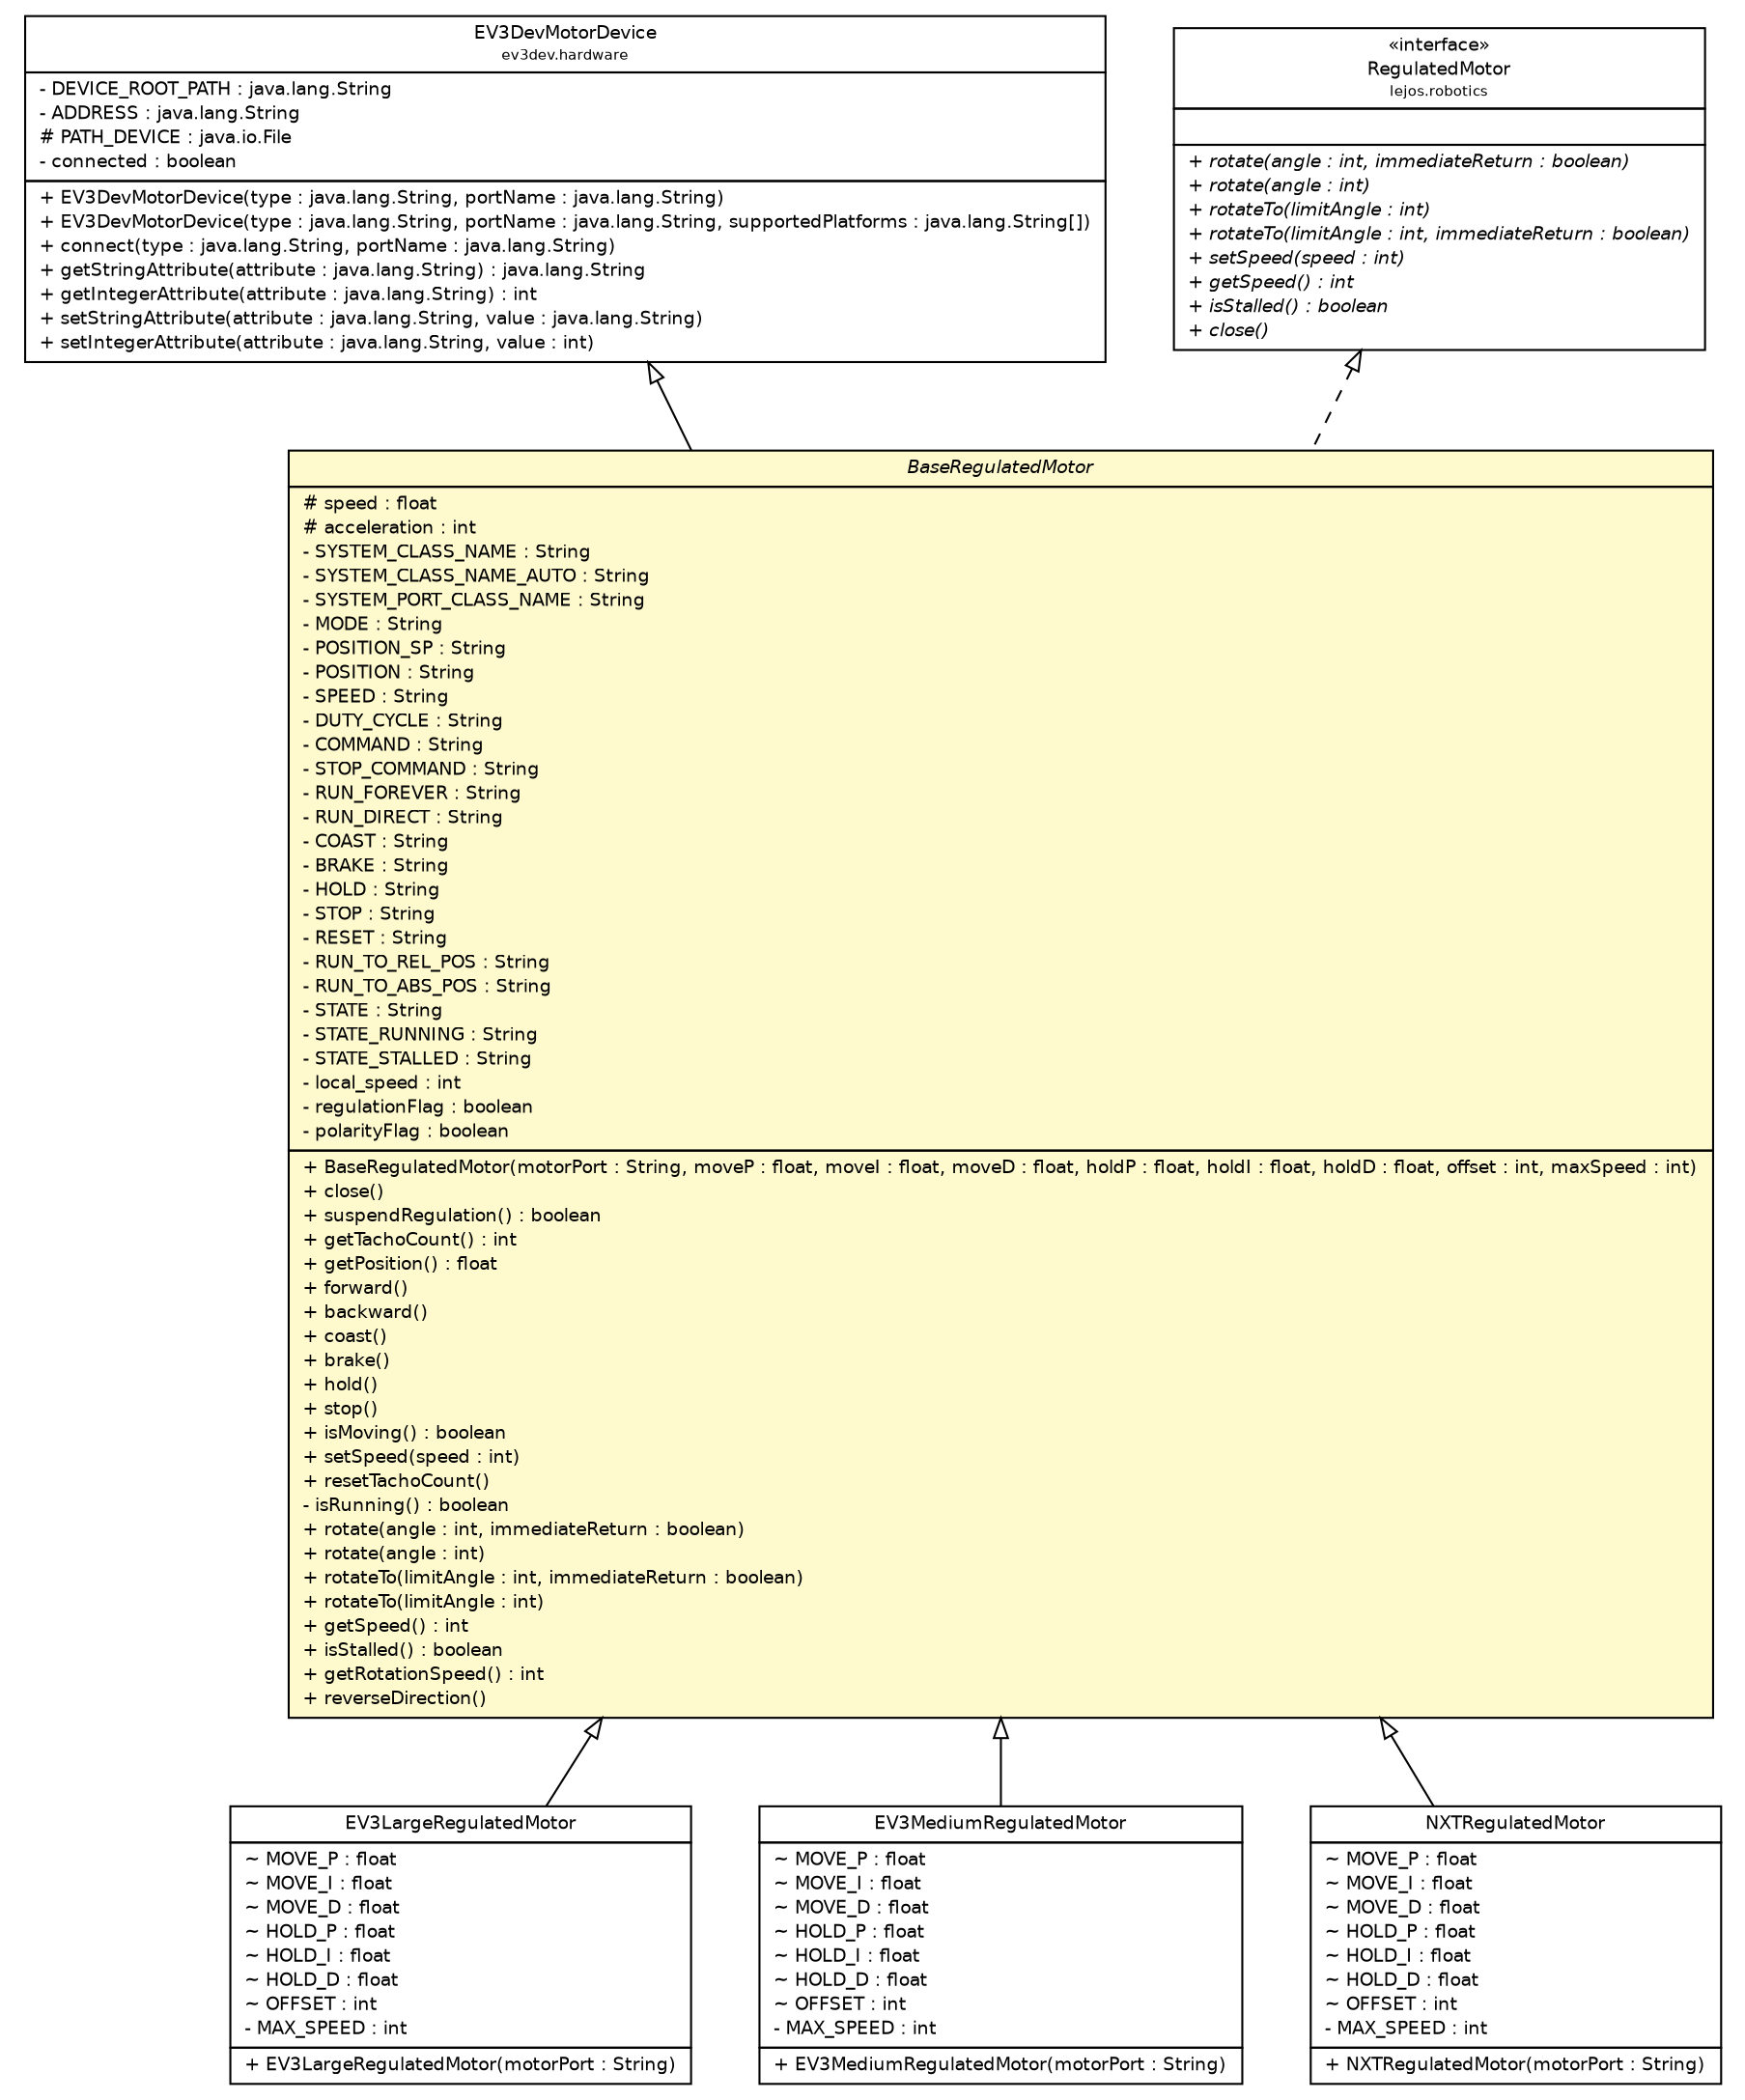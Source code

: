 #!/usr/local/bin/dot
#
# Class diagram 
# Generated by UMLGraph version R5_6-24-gf6e263 (http://www.umlgraph.org/)
#

digraph G {
	edge [fontname="Helvetica",fontsize=10,labelfontname="Helvetica",labelfontsize=10];
	node [fontname="Helvetica",fontsize=10,shape=plaintext];
	nodesep=0.25;
	ranksep=0.5;
	// ev3dev.hardware.EV3DevMotorDevice
	c1329 [label=<<table title="ev3dev.hardware.EV3DevMotorDevice" border="0" cellborder="1" cellspacing="0" cellpadding="2" port="p" href="../../EV3DevMotorDevice.html">
		<tr><td><table border="0" cellspacing="0" cellpadding="1">
<tr><td align="center" balign="center"> EV3DevMotorDevice </td></tr>
<tr><td align="center" balign="center"><font point-size="7.0"> ev3dev.hardware </font></td></tr>
		</table></td></tr>
		<tr><td><table border="0" cellspacing="0" cellpadding="1">
<tr><td align="left" balign="left"> - DEVICE_ROOT_PATH : java.lang.String </td></tr>
<tr><td align="left" balign="left"> - ADDRESS : java.lang.String </td></tr>
<tr><td align="left" balign="left"> # PATH_DEVICE : java.io.File </td></tr>
<tr><td align="left" balign="left"> - connected : boolean </td></tr>
		</table></td></tr>
		<tr><td><table border="0" cellspacing="0" cellpadding="1">
<tr><td align="left" balign="left"> + EV3DevMotorDevice(type : java.lang.String, portName : java.lang.String) </td></tr>
<tr><td align="left" balign="left"> + EV3DevMotorDevice(type : java.lang.String, portName : java.lang.String, supportedPlatforms : java.lang.String[]) </td></tr>
<tr><td align="left" balign="left"> + connect(type : java.lang.String, portName : java.lang.String) </td></tr>
<tr><td align="left" balign="left"> + getStringAttribute(attribute : java.lang.String) : java.lang.String </td></tr>
<tr><td align="left" balign="left"> + getIntegerAttribute(attribute : java.lang.String) : int </td></tr>
<tr><td align="left" balign="left"> + setStringAttribute(attribute : java.lang.String, value : java.lang.String) </td></tr>
<tr><td align="left" balign="left"> + setIntegerAttribute(attribute : java.lang.String, value : int) </td></tr>
		</table></td></tr>
		</table>>, URL="../../EV3DevMotorDevice.html", fontname="Helvetica", fontcolor="black", fontsize=9.0];
	// ev3dev.hardware.actuators.motors.BaseRegulatedMotor
	c1334 [label=<<table title="ev3dev.hardware.actuators.motors.BaseRegulatedMotor" border="0" cellborder="1" cellspacing="0" cellpadding="2" port="p" bgcolor="lemonChiffon" href="./BaseRegulatedMotor.html">
		<tr><td><table border="0" cellspacing="0" cellpadding="1">
<tr><td align="center" balign="center"><font face="Helvetica-Oblique"> BaseRegulatedMotor </font></td></tr>
		</table></td></tr>
		<tr><td><table border="0" cellspacing="0" cellpadding="1">
<tr><td align="left" balign="left"> # speed : float </td></tr>
<tr><td align="left" balign="left"> # acceleration : int </td></tr>
<tr><td align="left" balign="left"> - SYSTEM_CLASS_NAME : String </td></tr>
<tr><td align="left" balign="left"> - SYSTEM_CLASS_NAME_AUTO : String </td></tr>
<tr><td align="left" balign="left"> - SYSTEM_PORT_CLASS_NAME : String </td></tr>
<tr><td align="left" balign="left"> - MODE : String </td></tr>
<tr><td align="left" balign="left"> - POSITION_SP : String </td></tr>
<tr><td align="left" balign="left"> - POSITION : String </td></tr>
<tr><td align="left" balign="left"> - SPEED : String </td></tr>
<tr><td align="left" balign="left"> - DUTY_CYCLE : String </td></tr>
<tr><td align="left" balign="left"> - COMMAND : String </td></tr>
<tr><td align="left" balign="left"> - STOP_COMMAND : String </td></tr>
<tr><td align="left" balign="left"> - RUN_FOREVER : String </td></tr>
<tr><td align="left" balign="left"> - RUN_DIRECT : String </td></tr>
<tr><td align="left" balign="left"> - COAST : String </td></tr>
<tr><td align="left" balign="left"> - BRAKE : String </td></tr>
<tr><td align="left" balign="left"> - HOLD : String </td></tr>
<tr><td align="left" balign="left"> - STOP : String </td></tr>
<tr><td align="left" balign="left"> - RESET : String </td></tr>
<tr><td align="left" balign="left"> - RUN_TO_REL_POS : String </td></tr>
<tr><td align="left" balign="left"> - RUN_TO_ABS_POS : String </td></tr>
<tr><td align="left" balign="left"> - STATE : String </td></tr>
<tr><td align="left" balign="left"> - STATE_RUNNING : String </td></tr>
<tr><td align="left" balign="left"> - STATE_STALLED : String </td></tr>
<tr><td align="left" balign="left"> - local_speed : int </td></tr>
<tr><td align="left" balign="left"> - regulationFlag : boolean </td></tr>
<tr><td align="left" balign="left"> - polarityFlag : boolean </td></tr>
		</table></td></tr>
		<tr><td><table border="0" cellspacing="0" cellpadding="1">
<tr><td align="left" balign="left"> + BaseRegulatedMotor(motorPort : String, moveP : float, moveI : float, moveD : float, holdP : float, holdI : float, holdD : float, offset : int, maxSpeed : int) </td></tr>
<tr><td align="left" balign="left"> + close() </td></tr>
<tr><td align="left" balign="left"> + suspendRegulation() : boolean </td></tr>
<tr><td align="left" balign="left"> + getTachoCount() : int </td></tr>
<tr><td align="left" balign="left"> + getPosition() : float </td></tr>
<tr><td align="left" balign="left"> + forward() </td></tr>
<tr><td align="left" balign="left"> + backward() </td></tr>
<tr><td align="left" balign="left"> + coast() </td></tr>
<tr><td align="left" balign="left"> + brake() </td></tr>
<tr><td align="left" balign="left"> + hold() </td></tr>
<tr><td align="left" balign="left"> + stop() </td></tr>
<tr><td align="left" balign="left"> + isMoving() : boolean </td></tr>
<tr><td align="left" balign="left"> + setSpeed(speed : int) </td></tr>
<tr><td align="left" balign="left"> + resetTachoCount() </td></tr>
<tr><td align="left" balign="left"> - isRunning() : boolean </td></tr>
<tr><td align="left" balign="left"> + rotate(angle : int, immediateReturn : boolean) </td></tr>
<tr><td align="left" balign="left"> + rotate(angle : int) </td></tr>
<tr><td align="left" balign="left"> + rotateTo(limitAngle : int, immediateReturn : boolean) </td></tr>
<tr><td align="left" balign="left"> + rotateTo(limitAngle : int) </td></tr>
<tr><td align="left" balign="left"> + getSpeed() : int </td></tr>
<tr><td align="left" balign="left"> + isStalled() : boolean </td></tr>
<tr><td align="left" balign="left"> + getRotationSpeed() : int </td></tr>
<tr><td align="left" balign="left"> + reverseDirection() </td></tr>
		</table></td></tr>
		</table>>, URL="./BaseRegulatedMotor.html", fontname="Helvetica", fontcolor="black", fontsize=9.0];
	// ev3dev.hardware.actuators.motors.EV3LargeRegulatedMotor
	c1336 [label=<<table title="ev3dev.hardware.actuators.motors.EV3LargeRegulatedMotor" border="0" cellborder="1" cellspacing="0" cellpadding="2" port="p" href="./EV3LargeRegulatedMotor.html">
		<tr><td><table border="0" cellspacing="0" cellpadding="1">
<tr><td align="center" balign="center"> EV3LargeRegulatedMotor </td></tr>
		</table></td></tr>
		<tr><td><table border="0" cellspacing="0" cellpadding="1">
<tr><td align="left" balign="left"> ~ MOVE_P : float </td></tr>
<tr><td align="left" balign="left"> ~ MOVE_I : float </td></tr>
<tr><td align="left" balign="left"> ~ MOVE_D : float </td></tr>
<tr><td align="left" balign="left"> ~ HOLD_P : float </td></tr>
<tr><td align="left" balign="left"> ~ HOLD_I : float </td></tr>
<tr><td align="left" balign="left"> ~ HOLD_D : float </td></tr>
<tr><td align="left" balign="left"> ~ OFFSET : int </td></tr>
<tr><td align="left" balign="left"> - MAX_SPEED : int </td></tr>
		</table></td></tr>
		<tr><td><table border="0" cellspacing="0" cellpadding="1">
<tr><td align="left" balign="left"> + EV3LargeRegulatedMotor(motorPort : String) </td></tr>
		</table></td></tr>
		</table>>, URL="./EV3LargeRegulatedMotor.html", fontname="Helvetica", fontcolor="black", fontsize=9.0];
	// ev3dev.hardware.actuators.motors.EV3MediumRegulatedMotor
	c1337 [label=<<table title="ev3dev.hardware.actuators.motors.EV3MediumRegulatedMotor" border="0" cellborder="1" cellspacing="0" cellpadding="2" port="p" href="./EV3MediumRegulatedMotor.html">
		<tr><td><table border="0" cellspacing="0" cellpadding="1">
<tr><td align="center" balign="center"> EV3MediumRegulatedMotor </td></tr>
		</table></td></tr>
		<tr><td><table border="0" cellspacing="0" cellpadding="1">
<tr><td align="left" balign="left"> ~ MOVE_P : float </td></tr>
<tr><td align="left" balign="left"> ~ MOVE_I : float </td></tr>
<tr><td align="left" balign="left"> ~ MOVE_D : float </td></tr>
<tr><td align="left" balign="left"> ~ HOLD_P : float </td></tr>
<tr><td align="left" balign="left"> ~ HOLD_I : float </td></tr>
<tr><td align="left" balign="left"> ~ HOLD_D : float </td></tr>
<tr><td align="left" balign="left"> ~ OFFSET : int </td></tr>
<tr><td align="left" balign="left"> - MAX_SPEED : int </td></tr>
		</table></td></tr>
		<tr><td><table border="0" cellspacing="0" cellpadding="1">
<tr><td align="left" balign="left"> + EV3MediumRegulatedMotor(motorPort : String) </td></tr>
		</table></td></tr>
		</table>>, URL="./EV3MediumRegulatedMotor.html", fontname="Helvetica", fontcolor="black", fontsize=9.0];
	// ev3dev.hardware.actuators.motors.NXTRegulatedMotor
	c1338 [label=<<table title="ev3dev.hardware.actuators.motors.NXTRegulatedMotor" border="0" cellborder="1" cellspacing="0" cellpadding="2" port="p" href="./NXTRegulatedMotor.html">
		<tr><td><table border="0" cellspacing="0" cellpadding="1">
<tr><td align="center" balign="center"> NXTRegulatedMotor </td></tr>
		</table></td></tr>
		<tr><td><table border="0" cellspacing="0" cellpadding="1">
<tr><td align="left" balign="left"> ~ MOVE_P : float </td></tr>
<tr><td align="left" balign="left"> ~ MOVE_I : float </td></tr>
<tr><td align="left" balign="left"> ~ MOVE_D : float </td></tr>
<tr><td align="left" balign="left"> ~ HOLD_P : float </td></tr>
<tr><td align="left" balign="left"> ~ HOLD_I : float </td></tr>
<tr><td align="left" balign="left"> ~ HOLD_D : float </td></tr>
<tr><td align="left" balign="left"> ~ OFFSET : int </td></tr>
<tr><td align="left" balign="left"> - MAX_SPEED : int </td></tr>
		</table></td></tr>
		<tr><td><table border="0" cellspacing="0" cellpadding="1">
<tr><td align="left" balign="left"> + NXTRegulatedMotor(motorPort : String) </td></tr>
		</table></td></tr>
		</table>>, URL="./NXTRegulatedMotor.html", fontname="Helvetica", fontcolor="black", fontsize=9.0];
	// lejos.robotics.RegulatedMotor
	c1378 [label=<<table title="lejos.robotics.RegulatedMotor" border="0" cellborder="1" cellspacing="0" cellpadding="2" port="p" href="../../../../lejos/robotics/RegulatedMotor.html">
		<tr><td><table border="0" cellspacing="0" cellpadding="1">
<tr><td align="center" balign="center"> &#171;interface&#187; </td></tr>
<tr><td align="center" balign="center"> RegulatedMotor </td></tr>
<tr><td align="center" balign="center"><font point-size="7.0"> lejos.robotics </font></td></tr>
		</table></td></tr>
		<tr><td><table border="0" cellspacing="0" cellpadding="1">
<tr><td align="left" balign="left">  </td></tr>
		</table></td></tr>
		<tr><td><table border="0" cellspacing="0" cellpadding="1">
<tr><td align="left" balign="left"><font face="Helvetica-Oblique" point-size="9.0"> + rotate(angle : int, immediateReturn : boolean) </font></td></tr>
<tr><td align="left" balign="left"><font face="Helvetica-Oblique" point-size="9.0"> + rotate(angle : int) </font></td></tr>
<tr><td align="left" balign="left"><font face="Helvetica-Oblique" point-size="9.0"> + rotateTo(limitAngle : int) </font></td></tr>
<tr><td align="left" balign="left"><font face="Helvetica-Oblique" point-size="9.0"> + rotateTo(limitAngle : int, immediateReturn : boolean) </font></td></tr>
<tr><td align="left" balign="left"><font face="Helvetica-Oblique" point-size="9.0"> + setSpeed(speed : int) </font></td></tr>
<tr><td align="left" balign="left"><font face="Helvetica-Oblique" point-size="9.0"> + getSpeed() : int </font></td></tr>
<tr><td align="left" balign="left"><font face="Helvetica-Oblique" point-size="9.0"> + isStalled() : boolean </font></td></tr>
<tr><td align="left" balign="left"><font face="Helvetica-Oblique" point-size="9.0"> + close() </font></td></tr>
		</table></td></tr>
		</table>>, URL="../../../../lejos/robotics/RegulatedMotor.html", fontname="Helvetica", fontcolor="black", fontsize=9.0];
	//ev3dev.hardware.actuators.motors.BaseRegulatedMotor extends ev3dev.hardware.EV3DevMotorDevice
	c1329:p -> c1334:p [dir=back,arrowtail=empty];
	//ev3dev.hardware.actuators.motors.BaseRegulatedMotor implements lejos.robotics.RegulatedMotor
	c1378:p -> c1334:p [dir=back,arrowtail=empty,style=dashed];
	//ev3dev.hardware.actuators.motors.EV3LargeRegulatedMotor extends ev3dev.hardware.actuators.motors.BaseRegulatedMotor
	c1334:p -> c1336:p [dir=back,arrowtail=empty];
	//ev3dev.hardware.actuators.motors.EV3MediumRegulatedMotor extends ev3dev.hardware.actuators.motors.BaseRegulatedMotor
	c1334:p -> c1337:p [dir=back,arrowtail=empty];
	//ev3dev.hardware.actuators.motors.NXTRegulatedMotor extends ev3dev.hardware.actuators.motors.BaseRegulatedMotor
	c1334:p -> c1338:p [dir=back,arrowtail=empty];
}

